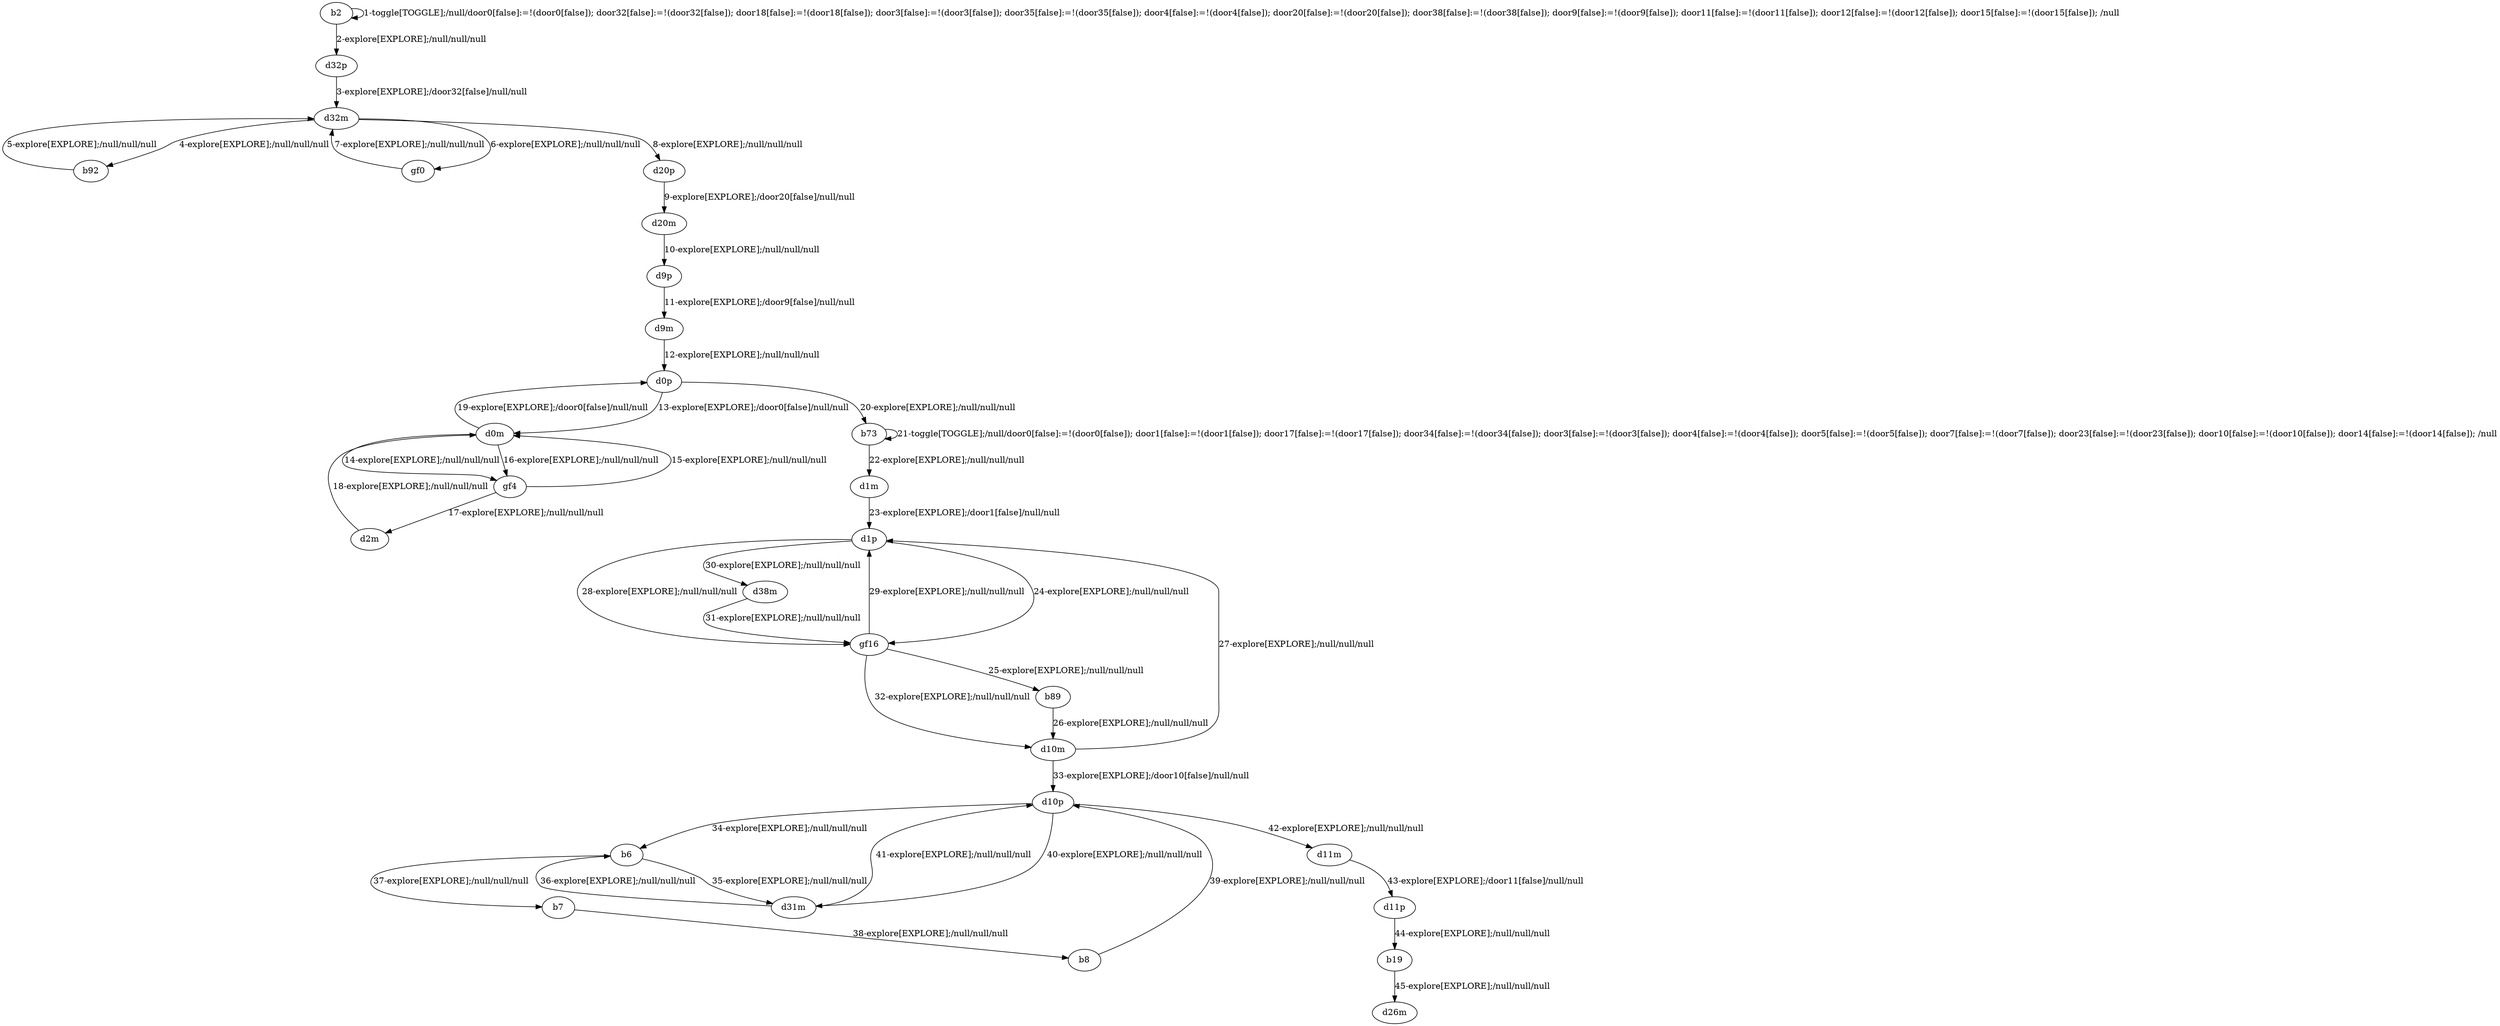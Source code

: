 # Total number of goals covered by this test: 1
# b89 --> d10m

digraph g {
"b2" -> "b2" [label = "1-toggle[TOGGLE];/null/door0[false]:=!(door0[false]); door32[false]:=!(door32[false]); door18[false]:=!(door18[false]); door3[false]:=!(door3[false]); door35[false]:=!(door35[false]); door4[false]:=!(door4[false]); door20[false]:=!(door20[false]); door38[false]:=!(door38[false]); door9[false]:=!(door9[false]); door11[false]:=!(door11[false]); door12[false]:=!(door12[false]); door15[false]:=!(door15[false]); /null"];
"b2" -> "d32p" [label = "2-explore[EXPLORE];/null/null/null"];
"d32p" -> "d32m" [label = "3-explore[EXPLORE];/door32[false]/null/null"];
"d32m" -> "b92" [label = "4-explore[EXPLORE];/null/null/null"];
"b92" -> "d32m" [label = "5-explore[EXPLORE];/null/null/null"];
"d32m" -> "gf0" [label = "6-explore[EXPLORE];/null/null/null"];
"gf0" -> "d32m" [label = "7-explore[EXPLORE];/null/null/null"];
"d32m" -> "d20p" [label = "8-explore[EXPLORE];/null/null/null"];
"d20p" -> "d20m" [label = "9-explore[EXPLORE];/door20[false]/null/null"];
"d20m" -> "d9p" [label = "10-explore[EXPLORE];/null/null/null"];
"d9p" -> "d9m" [label = "11-explore[EXPLORE];/door9[false]/null/null"];
"d9m" -> "d0p" [label = "12-explore[EXPLORE];/null/null/null"];
"d0p" -> "d0m" [label = "13-explore[EXPLORE];/door0[false]/null/null"];
"d0m" -> "gf4" [label = "14-explore[EXPLORE];/null/null/null"];
"gf4" -> "d0m" [label = "15-explore[EXPLORE];/null/null/null"];
"d0m" -> "gf4" [label = "16-explore[EXPLORE];/null/null/null"];
"gf4" -> "d2m" [label = "17-explore[EXPLORE];/null/null/null"];
"d2m" -> "d0m" [label = "18-explore[EXPLORE];/null/null/null"];
"d0m" -> "d0p" [label = "19-explore[EXPLORE];/door0[false]/null/null"];
"d0p" -> "b73" [label = "20-explore[EXPLORE];/null/null/null"];
"b73" -> "b73" [label = "21-toggle[TOGGLE];/null/door0[false]:=!(door0[false]); door1[false]:=!(door1[false]); door17[false]:=!(door17[false]); door34[false]:=!(door34[false]); door3[false]:=!(door3[false]); door4[false]:=!(door4[false]); door5[false]:=!(door5[false]); door7[false]:=!(door7[false]); door23[false]:=!(door23[false]); door10[false]:=!(door10[false]); door14[false]:=!(door14[false]); /null"];
"b73" -> "d1m" [label = "22-explore[EXPLORE];/null/null/null"];
"d1m" -> "d1p" [label = "23-explore[EXPLORE];/door1[false]/null/null"];
"d1p" -> "gf16" [label = "24-explore[EXPLORE];/null/null/null"];
"gf16" -> "b89" [label = "25-explore[EXPLORE];/null/null/null"];
"b89" -> "d10m" [label = "26-explore[EXPLORE];/null/null/null"];
"d10m" -> "d1p" [label = "27-explore[EXPLORE];/null/null/null"];
"d1p" -> "gf16" [label = "28-explore[EXPLORE];/null/null/null"];
"gf16" -> "d1p" [label = "29-explore[EXPLORE];/null/null/null"];
"d1p" -> "d38m" [label = "30-explore[EXPLORE];/null/null/null"];
"d38m" -> "gf16" [label = "31-explore[EXPLORE];/null/null/null"];
"gf16" -> "d10m" [label = "32-explore[EXPLORE];/null/null/null"];
"d10m" -> "d10p" [label = "33-explore[EXPLORE];/door10[false]/null/null"];
"d10p" -> "b6" [label = "34-explore[EXPLORE];/null/null/null"];
"b6" -> "d31m" [label = "35-explore[EXPLORE];/null/null/null"];
"d31m" -> "b6" [label = "36-explore[EXPLORE];/null/null/null"];
"b6" -> "b7" [label = "37-explore[EXPLORE];/null/null/null"];
"b7" -> "b8" [label = "38-explore[EXPLORE];/null/null/null"];
"b8" -> "d10p" [label = "39-explore[EXPLORE];/null/null/null"];
"d10p" -> "d31m" [label = "40-explore[EXPLORE];/null/null/null"];
"d31m" -> "d10p" [label = "41-explore[EXPLORE];/null/null/null"];
"d10p" -> "d11m" [label = "42-explore[EXPLORE];/null/null/null"];
"d11m" -> "d11p" [label = "43-explore[EXPLORE];/door11[false]/null/null"];
"d11p" -> "b19" [label = "44-explore[EXPLORE];/null/null/null"];
"b19" -> "d26m" [label = "45-explore[EXPLORE];/null/null/null"];
}